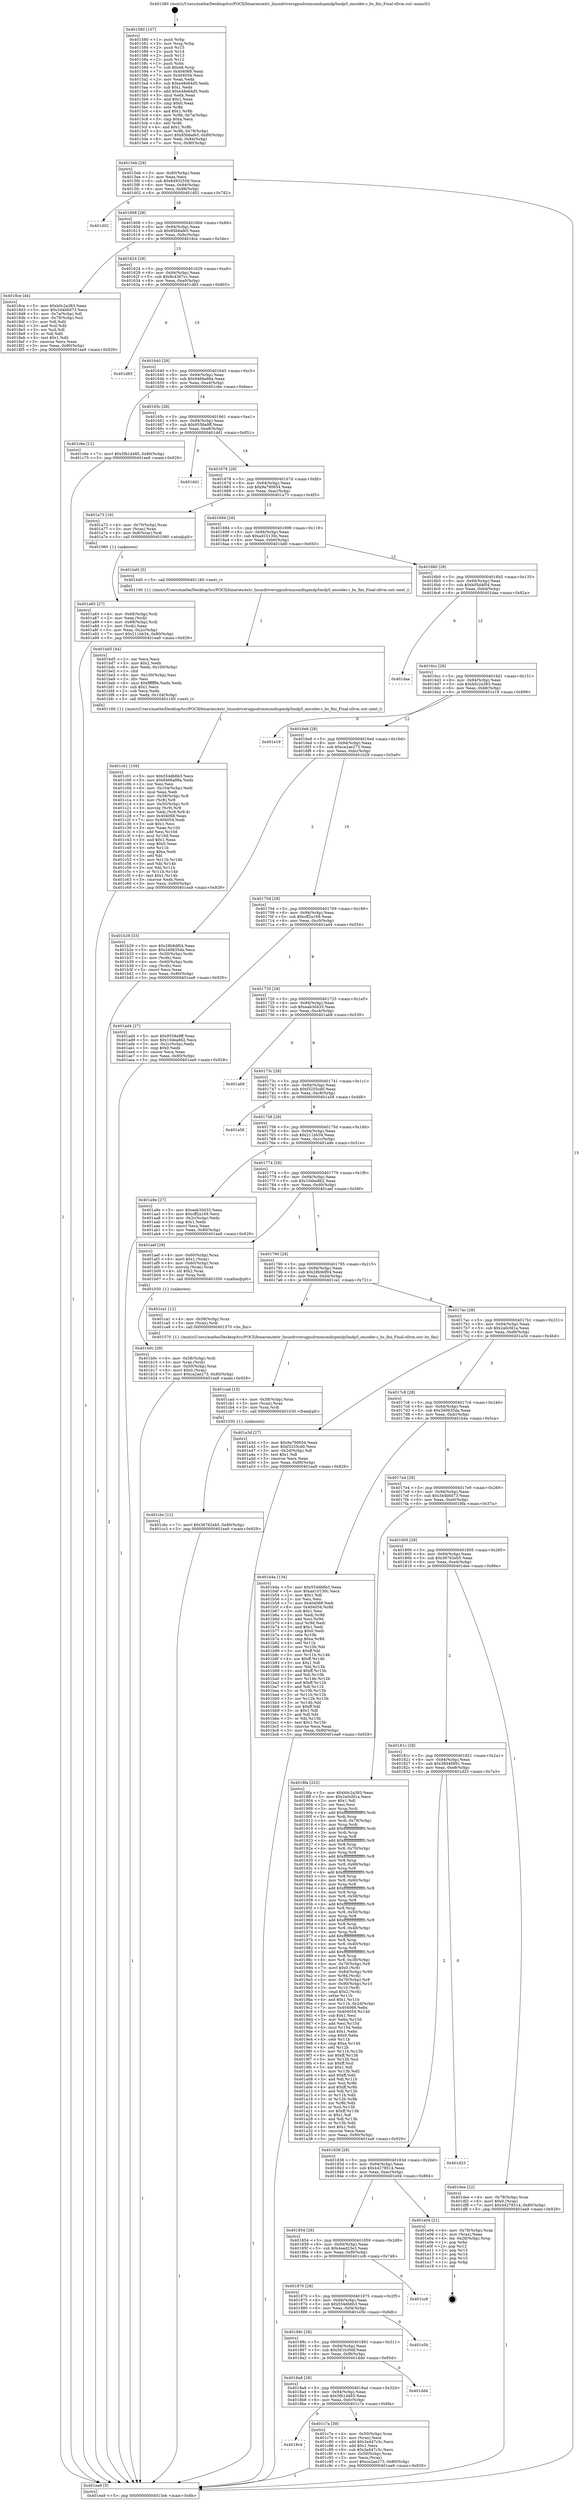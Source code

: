 digraph "0x401580" {
  label = "0x401580 (/mnt/c/Users/mathe/Desktop/tcc/POCII/binaries/extr_linuxdriversgpudrmmsmdispmdp5mdp5_encoder.c_bs_fini_Final-ollvm.out::main(0))"
  labelloc = "t"
  node[shape=record]

  Entry [label="",width=0.3,height=0.3,shape=circle,fillcolor=black,style=filled]
  "0x4015eb" [label="{
     0x4015eb [29]\l
     | [instrs]\l
     &nbsp;&nbsp;0x4015eb \<+3\>: mov -0x80(%rbp),%eax\l
     &nbsp;&nbsp;0x4015ee \<+2\>: mov %eax,%ecx\l
     &nbsp;&nbsp;0x4015f0 \<+6\>: sub $0x84932556,%ecx\l
     &nbsp;&nbsp;0x4015f6 \<+6\>: mov %eax,-0x94(%rbp)\l
     &nbsp;&nbsp;0x4015fc \<+6\>: mov %ecx,-0x98(%rbp)\l
     &nbsp;&nbsp;0x401602 \<+6\>: je 0000000000401d02 \<main+0x782\>\l
  }"]
  "0x401d02" [label="{
     0x401d02\l
  }", style=dashed]
  "0x401608" [label="{
     0x401608 [28]\l
     | [instrs]\l
     &nbsp;&nbsp;0x401608 \<+5\>: jmp 000000000040160d \<main+0x8d\>\l
     &nbsp;&nbsp;0x40160d \<+6\>: mov -0x94(%rbp),%eax\l
     &nbsp;&nbsp;0x401613 \<+5\>: sub $0x85b6afe5,%eax\l
     &nbsp;&nbsp;0x401618 \<+6\>: mov %eax,-0x9c(%rbp)\l
     &nbsp;&nbsp;0x40161e \<+6\>: je 00000000004018ce \<main+0x34e\>\l
  }"]
  Exit [label="",width=0.3,height=0.3,shape=circle,fillcolor=black,style=filled,peripheries=2]
  "0x4018ce" [label="{
     0x4018ce [44]\l
     | [instrs]\l
     &nbsp;&nbsp;0x4018ce \<+5\>: mov $0xb0c2a383,%eax\l
     &nbsp;&nbsp;0x4018d3 \<+5\>: mov $0x344b6d73,%ecx\l
     &nbsp;&nbsp;0x4018d8 \<+3\>: mov -0x7a(%rbp),%dl\l
     &nbsp;&nbsp;0x4018db \<+4\>: mov -0x79(%rbp),%sil\l
     &nbsp;&nbsp;0x4018df \<+3\>: mov %dl,%dil\l
     &nbsp;&nbsp;0x4018e2 \<+3\>: and %sil,%dil\l
     &nbsp;&nbsp;0x4018e5 \<+3\>: xor %sil,%dl\l
     &nbsp;&nbsp;0x4018e8 \<+3\>: or %dl,%dil\l
     &nbsp;&nbsp;0x4018eb \<+4\>: test $0x1,%dil\l
     &nbsp;&nbsp;0x4018ef \<+3\>: cmovne %ecx,%eax\l
     &nbsp;&nbsp;0x4018f2 \<+3\>: mov %eax,-0x80(%rbp)\l
     &nbsp;&nbsp;0x4018f5 \<+5\>: jmp 0000000000401ea9 \<main+0x929\>\l
  }"]
  "0x401624" [label="{
     0x401624 [28]\l
     | [instrs]\l
     &nbsp;&nbsp;0x401624 \<+5\>: jmp 0000000000401629 \<main+0xa9\>\l
     &nbsp;&nbsp;0x401629 \<+6\>: mov -0x94(%rbp),%eax\l
     &nbsp;&nbsp;0x40162f \<+5\>: sub $0x8c4367cc,%eax\l
     &nbsp;&nbsp;0x401634 \<+6\>: mov %eax,-0xa0(%rbp)\l
     &nbsp;&nbsp;0x40163a \<+6\>: je 0000000000401d83 \<main+0x803\>\l
  }"]
  "0x401ea9" [label="{
     0x401ea9 [5]\l
     | [instrs]\l
     &nbsp;&nbsp;0x401ea9 \<+5\>: jmp 00000000004015eb \<main+0x6b\>\l
  }"]
  "0x401580" [label="{
     0x401580 [107]\l
     | [instrs]\l
     &nbsp;&nbsp;0x401580 \<+1\>: push %rbp\l
     &nbsp;&nbsp;0x401581 \<+3\>: mov %rsp,%rbp\l
     &nbsp;&nbsp;0x401584 \<+2\>: push %r15\l
     &nbsp;&nbsp;0x401586 \<+2\>: push %r14\l
     &nbsp;&nbsp;0x401588 \<+2\>: push %r13\l
     &nbsp;&nbsp;0x40158a \<+2\>: push %r12\l
     &nbsp;&nbsp;0x40158c \<+1\>: push %rbx\l
     &nbsp;&nbsp;0x40158d \<+7\>: sub $0xe8,%rsp\l
     &nbsp;&nbsp;0x401594 \<+7\>: mov 0x404068,%eax\l
     &nbsp;&nbsp;0x40159b \<+7\>: mov 0x404054,%ecx\l
     &nbsp;&nbsp;0x4015a2 \<+2\>: mov %eax,%edx\l
     &nbsp;&nbsp;0x4015a4 \<+6\>: sub $0xe48e64d5,%edx\l
     &nbsp;&nbsp;0x4015aa \<+3\>: sub $0x1,%edx\l
     &nbsp;&nbsp;0x4015ad \<+6\>: add $0xe48e64d5,%edx\l
     &nbsp;&nbsp;0x4015b3 \<+3\>: imul %edx,%eax\l
     &nbsp;&nbsp;0x4015b6 \<+3\>: and $0x1,%eax\l
     &nbsp;&nbsp;0x4015b9 \<+3\>: cmp $0x0,%eax\l
     &nbsp;&nbsp;0x4015bc \<+4\>: sete %r8b\l
     &nbsp;&nbsp;0x4015c0 \<+4\>: and $0x1,%r8b\l
     &nbsp;&nbsp;0x4015c4 \<+4\>: mov %r8b,-0x7a(%rbp)\l
     &nbsp;&nbsp;0x4015c8 \<+3\>: cmp $0xa,%ecx\l
     &nbsp;&nbsp;0x4015cb \<+4\>: setl %r8b\l
     &nbsp;&nbsp;0x4015cf \<+4\>: and $0x1,%r8b\l
     &nbsp;&nbsp;0x4015d3 \<+4\>: mov %r8b,-0x79(%rbp)\l
     &nbsp;&nbsp;0x4015d7 \<+7\>: movl $0x85b6afe5,-0x80(%rbp)\l
     &nbsp;&nbsp;0x4015de \<+6\>: mov %edi,-0x84(%rbp)\l
     &nbsp;&nbsp;0x4015e4 \<+7\>: mov %rsi,-0x90(%rbp)\l
  }"]
  "0x401cbc" [label="{
     0x401cbc [12]\l
     | [instrs]\l
     &nbsp;&nbsp;0x401cbc \<+7\>: movl $0x36762eb5,-0x80(%rbp)\l
     &nbsp;&nbsp;0x401cc3 \<+5\>: jmp 0000000000401ea9 \<main+0x929\>\l
  }"]
  "0x401d83" [label="{
     0x401d83\l
  }", style=dashed]
  "0x401640" [label="{
     0x401640 [28]\l
     | [instrs]\l
     &nbsp;&nbsp;0x401640 \<+5\>: jmp 0000000000401645 \<main+0xc5\>\l
     &nbsp;&nbsp;0x401645 \<+6\>: mov -0x94(%rbp),%eax\l
     &nbsp;&nbsp;0x40164b \<+5\>: sub $0x9466a88a,%eax\l
     &nbsp;&nbsp;0x401650 \<+6\>: mov %eax,-0xa4(%rbp)\l
     &nbsp;&nbsp;0x401656 \<+6\>: je 0000000000401c6e \<main+0x6ee\>\l
  }"]
  "0x401cad" [label="{
     0x401cad [15]\l
     | [instrs]\l
     &nbsp;&nbsp;0x401cad \<+4\>: mov -0x58(%rbp),%rax\l
     &nbsp;&nbsp;0x401cb1 \<+3\>: mov (%rax),%rax\l
     &nbsp;&nbsp;0x401cb4 \<+3\>: mov %rax,%rdi\l
     &nbsp;&nbsp;0x401cb7 \<+5\>: call 0000000000401030 \<free@plt\>\l
     | [calls]\l
     &nbsp;&nbsp;0x401030 \{1\} (unknown)\l
  }"]
  "0x401c6e" [label="{
     0x401c6e [12]\l
     | [instrs]\l
     &nbsp;&nbsp;0x401c6e \<+7\>: movl $0x5fb1d485,-0x80(%rbp)\l
     &nbsp;&nbsp;0x401c75 \<+5\>: jmp 0000000000401ea9 \<main+0x929\>\l
  }"]
  "0x40165c" [label="{
     0x40165c [28]\l
     | [instrs]\l
     &nbsp;&nbsp;0x40165c \<+5\>: jmp 0000000000401661 \<main+0xe1\>\l
     &nbsp;&nbsp;0x401661 \<+6\>: mov -0x94(%rbp),%eax\l
     &nbsp;&nbsp;0x401667 \<+5\>: sub $0x9558a9ff,%eax\l
     &nbsp;&nbsp;0x40166c \<+6\>: mov %eax,-0xa8(%rbp)\l
     &nbsp;&nbsp;0x401672 \<+6\>: je 0000000000401dd1 \<main+0x851\>\l
  }"]
  "0x4018c4" [label="{
     0x4018c4\l
  }", style=dashed]
  "0x401dd1" [label="{
     0x401dd1\l
  }", style=dashed]
  "0x401678" [label="{
     0x401678 [28]\l
     | [instrs]\l
     &nbsp;&nbsp;0x401678 \<+5\>: jmp 000000000040167d \<main+0xfd\>\l
     &nbsp;&nbsp;0x40167d \<+6\>: mov -0x94(%rbp),%eax\l
     &nbsp;&nbsp;0x401683 \<+5\>: sub $0x9a790654,%eax\l
     &nbsp;&nbsp;0x401688 \<+6\>: mov %eax,-0xac(%rbp)\l
     &nbsp;&nbsp;0x40168e \<+6\>: je 0000000000401a73 \<main+0x4f3\>\l
  }"]
  "0x401c7a" [label="{
     0x401c7a [39]\l
     | [instrs]\l
     &nbsp;&nbsp;0x401c7a \<+4\>: mov -0x50(%rbp),%rax\l
     &nbsp;&nbsp;0x401c7e \<+2\>: mov (%rax),%ecx\l
     &nbsp;&nbsp;0x401c80 \<+6\>: add $0x3a447c3c,%ecx\l
     &nbsp;&nbsp;0x401c86 \<+3\>: add $0x1,%ecx\l
     &nbsp;&nbsp;0x401c89 \<+6\>: sub $0x3a447c3c,%ecx\l
     &nbsp;&nbsp;0x401c8f \<+4\>: mov -0x50(%rbp),%rax\l
     &nbsp;&nbsp;0x401c93 \<+2\>: mov %ecx,(%rax)\l
     &nbsp;&nbsp;0x401c95 \<+7\>: movl $0xca2ae273,-0x80(%rbp)\l
     &nbsp;&nbsp;0x401c9c \<+5\>: jmp 0000000000401ea9 \<main+0x929\>\l
  }"]
  "0x401a73" [label="{
     0x401a73 [16]\l
     | [instrs]\l
     &nbsp;&nbsp;0x401a73 \<+4\>: mov -0x70(%rbp),%rax\l
     &nbsp;&nbsp;0x401a77 \<+3\>: mov (%rax),%rax\l
     &nbsp;&nbsp;0x401a7a \<+4\>: mov 0x8(%rax),%rdi\l
     &nbsp;&nbsp;0x401a7e \<+5\>: call 0000000000401060 \<atoi@plt\>\l
     | [calls]\l
     &nbsp;&nbsp;0x401060 \{1\} (unknown)\l
  }"]
  "0x401694" [label="{
     0x401694 [28]\l
     | [instrs]\l
     &nbsp;&nbsp;0x401694 \<+5\>: jmp 0000000000401699 \<main+0x119\>\l
     &nbsp;&nbsp;0x401699 \<+6\>: mov -0x94(%rbp),%eax\l
     &nbsp;&nbsp;0x40169f \<+5\>: sub $0xad10130c,%eax\l
     &nbsp;&nbsp;0x4016a4 \<+6\>: mov %eax,-0xb0(%rbp)\l
     &nbsp;&nbsp;0x4016aa \<+6\>: je 0000000000401bd0 \<main+0x650\>\l
  }"]
  "0x4018a8" [label="{
     0x4018a8 [28]\l
     | [instrs]\l
     &nbsp;&nbsp;0x4018a8 \<+5\>: jmp 00000000004018ad \<main+0x32d\>\l
     &nbsp;&nbsp;0x4018ad \<+6\>: mov -0x94(%rbp),%eax\l
     &nbsp;&nbsp;0x4018b3 \<+5\>: sub $0x5fb1d485,%eax\l
     &nbsp;&nbsp;0x4018b8 \<+6\>: mov %eax,-0xfc(%rbp)\l
     &nbsp;&nbsp;0x4018be \<+6\>: je 0000000000401c7a \<main+0x6fa\>\l
  }"]
  "0x401bd0" [label="{
     0x401bd0 [5]\l
     | [instrs]\l
     &nbsp;&nbsp;0x401bd0 \<+5\>: call 0000000000401160 \<next_i\>\l
     | [calls]\l
     &nbsp;&nbsp;0x401160 \{1\} (/mnt/c/Users/mathe/Desktop/tcc/POCII/binaries/extr_linuxdriversgpudrmmsmdispmdp5mdp5_encoder.c_bs_fini_Final-ollvm.out::next_i)\l
  }"]
  "0x4016b0" [label="{
     0x4016b0 [28]\l
     | [instrs]\l
     &nbsp;&nbsp;0x4016b0 \<+5\>: jmp 00000000004016b5 \<main+0x135\>\l
     &nbsp;&nbsp;0x4016b5 \<+6\>: mov -0x94(%rbp),%eax\l
     &nbsp;&nbsp;0x4016bb \<+5\>: sub $0xb05d4f04,%eax\l
     &nbsp;&nbsp;0x4016c0 \<+6\>: mov %eax,-0xb4(%rbp)\l
     &nbsp;&nbsp;0x4016c6 \<+6\>: je 0000000000401daa \<main+0x82a\>\l
  }"]
  "0x401ddd" [label="{
     0x401ddd\l
  }", style=dashed]
  "0x401daa" [label="{
     0x401daa\l
  }", style=dashed]
  "0x4016cc" [label="{
     0x4016cc [28]\l
     | [instrs]\l
     &nbsp;&nbsp;0x4016cc \<+5\>: jmp 00000000004016d1 \<main+0x151\>\l
     &nbsp;&nbsp;0x4016d1 \<+6\>: mov -0x94(%rbp),%eax\l
     &nbsp;&nbsp;0x4016d7 \<+5\>: sub $0xb0c2a383,%eax\l
     &nbsp;&nbsp;0x4016dc \<+6\>: mov %eax,-0xb8(%rbp)\l
     &nbsp;&nbsp;0x4016e2 \<+6\>: je 0000000000401e19 \<main+0x899\>\l
  }"]
  "0x40188c" [label="{
     0x40188c [28]\l
     | [instrs]\l
     &nbsp;&nbsp;0x40188c \<+5\>: jmp 0000000000401891 \<main+0x311\>\l
     &nbsp;&nbsp;0x401891 \<+6\>: mov -0x94(%rbp),%eax\l
     &nbsp;&nbsp;0x401897 \<+5\>: sub $0x561b30df,%eax\l
     &nbsp;&nbsp;0x40189c \<+6\>: mov %eax,-0xf8(%rbp)\l
     &nbsp;&nbsp;0x4018a2 \<+6\>: je 0000000000401ddd \<main+0x85d\>\l
  }"]
  "0x401e19" [label="{
     0x401e19\l
  }", style=dashed]
  "0x4016e8" [label="{
     0x4016e8 [28]\l
     | [instrs]\l
     &nbsp;&nbsp;0x4016e8 \<+5\>: jmp 00000000004016ed \<main+0x16d\>\l
     &nbsp;&nbsp;0x4016ed \<+6\>: mov -0x94(%rbp),%eax\l
     &nbsp;&nbsp;0x4016f3 \<+5\>: sub $0xca2ae273,%eax\l
     &nbsp;&nbsp;0x4016f8 \<+6\>: mov %eax,-0xbc(%rbp)\l
     &nbsp;&nbsp;0x4016fe \<+6\>: je 0000000000401b29 \<main+0x5a9\>\l
  }"]
  "0x401e5b" [label="{
     0x401e5b\l
  }", style=dashed]
  "0x401b29" [label="{
     0x401b29 [33]\l
     | [instrs]\l
     &nbsp;&nbsp;0x401b29 \<+5\>: mov $0x28b9df04,%eax\l
     &nbsp;&nbsp;0x401b2e \<+5\>: mov $0x340635da,%ecx\l
     &nbsp;&nbsp;0x401b33 \<+4\>: mov -0x50(%rbp),%rdx\l
     &nbsp;&nbsp;0x401b37 \<+2\>: mov (%rdx),%esi\l
     &nbsp;&nbsp;0x401b39 \<+4\>: mov -0x60(%rbp),%rdx\l
     &nbsp;&nbsp;0x401b3d \<+2\>: cmp (%rdx),%esi\l
     &nbsp;&nbsp;0x401b3f \<+3\>: cmovl %ecx,%eax\l
     &nbsp;&nbsp;0x401b42 \<+3\>: mov %eax,-0x80(%rbp)\l
     &nbsp;&nbsp;0x401b45 \<+5\>: jmp 0000000000401ea9 \<main+0x929\>\l
  }"]
  "0x401704" [label="{
     0x401704 [28]\l
     | [instrs]\l
     &nbsp;&nbsp;0x401704 \<+5\>: jmp 0000000000401709 \<main+0x189\>\l
     &nbsp;&nbsp;0x401709 \<+6\>: mov -0x94(%rbp),%eax\l
     &nbsp;&nbsp;0x40170f \<+5\>: sub $0xcff2a169,%eax\l
     &nbsp;&nbsp;0x401714 \<+6\>: mov %eax,-0xc0(%rbp)\l
     &nbsp;&nbsp;0x40171a \<+6\>: je 0000000000401ad4 \<main+0x554\>\l
  }"]
  "0x401870" [label="{
     0x401870 [28]\l
     | [instrs]\l
     &nbsp;&nbsp;0x401870 \<+5\>: jmp 0000000000401875 \<main+0x2f5\>\l
     &nbsp;&nbsp;0x401875 \<+6\>: mov -0x94(%rbp),%eax\l
     &nbsp;&nbsp;0x40187b \<+5\>: sub $0x554db6b3,%eax\l
     &nbsp;&nbsp;0x401880 \<+6\>: mov %eax,-0xf4(%rbp)\l
     &nbsp;&nbsp;0x401886 \<+6\>: je 0000000000401e5b \<main+0x8db\>\l
  }"]
  "0x401ad4" [label="{
     0x401ad4 [27]\l
     | [instrs]\l
     &nbsp;&nbsp;0x401ad4 \<+5\>: mov $0x9558a9ff,%eax\l
     &nbsp;&nbsp;0x401ad9 \<+5\>: mov $0x10dea8b2,%ecx\l
     &nbsp;&nbsp;0x401ade \<+3\>: mov -0x2c(%rbp),%edx\l
     &nbsp;&nbsp;0x401ae1 \<+3\>: cmp $0x0,%edx\l
     &nbsp;&nbsp;0x401ae4 \<+3\>: cmove %ecx,%eax\l
     &nbsp;&nbsp;0x401ae7 \<+3\>: mov %eax,-0x80(%rbp)\l
     &nbsp;&nbsp;0x401aea \<+5\>: jmp 0000000000401ea9 \<main+0x929\>\l
  }"]
  "0x401720" [label="{
     0x401720 [28]\l
     | [instrs]\l
     &nbsp;&nbsp;0x401720 \<+5\>: jmp 0000000000401725 \<main+0x1a5\>\l
     &nbsp;&nbsp;0x401725 \<+6\>: mov -0x94(%rbp),%eax\l
     &nbsp;&nbsp;0x40172b \<+5\>: sub $0xeab3d433,%eax\l
     &nbsp;&nbsp;0x401730 \<+6\>: mov %eax,-0xc4(%rbp)\l
     &nbsp;&nbsp;0x401736 \<+6\>: je 0000000000401ab9 \<main+0x539\>\l
  }"]
  "0x401cc8" [label="{
     0x401cc8\l
  }", style=dashed]
  "0x401ab9" [label="{
     0x401ab9\l
  }", style=dashed]
  "0x40173c" [label="{
     0x40173c [28]\l
     | [instrs]\l
     &nbsp;&nbsp;0x40173c \<+5\>: jmp 0000000000401741 \<main+0x1c1\>\l
     &nbsp;&nbsp;0x401741 \<+6\>: mov -0x94(%rbp),%eax\l
     &nbsp;&nbsp;0x401747 \<+5\>: sub $0xf3255cd0,%eax\l
     &nbsp;&nbsp;0x40174c \<+6\>: mov %eax,-0xc8(%rbp)\l
     &nbsp;&nbsp;0x401752 \<+6\>: je 0000000000401a58 \<main+0x4d8\>\l
  }"]
  "0x401854" [label="{
     0x401854 [28]\l
     | [instrs]\l
     &nbsp;&nbsp;0x401854 \<+5\>: jmp 0000000000401859 \<main+0x2d9\>\l
     &nbsp;&nbsp;0x401859 \<+6\>: mov -0x94(%rbp),%eax\l
     &nbsp;&nbsp;0x40185f \<+5\>: sub $0x4eed23e3,%eax\l
     &nbsp;&nbsp;0x401864 \<+6\>: mov %eax,-0xf0(%rbp)\l
     &nbsp;&nbsp;0x40186a \<+6\>: je 0000000000401cc8 \<main+0x748\>\l
  }"]
  "0x401a58" [label="{
     0x401a58\l
  }", style=dashed]
  "0x401758" [label="{
     0x401758 [28]\l
     | [instrs]\l
     &nbsp;&nbsp;0x401758 \<+5\>: jmp 000000000040175d \<main+0x1dd\>\l
     &nbsp;&nbsp;0x40175d \<+6\>: mov -0x94(%rbp),%eax\l
     &nbsp;&nbsp;0x401763 \<+5\>: sub $0x211bb34,%eax\l
     &nbsp;&nbsp;0x401768 \<+6\>: mov %eax,-0xcc(%rbp)\l
     &nbsp;&nbsp;0x40176e \<+6\>: je 0000000000401a9e \<main+0x51e\>\l
  }"]
  "0x401e04" [label="{
     0x401e04 [21]\l
     | [instrs]\l
     &nbsp;&nbsp;0x401e04 \<+4\>: mov -0x78(%rbp),%rax\l
     &nbsp;&nbsp;0x401e08 \<+2\>: mov (%rax),%eax\l
     &nbsp;&nbsp;0x401e0a \<+4\>: lea -0x28(%rbp),%rsp\l
     &nbsp;&nbsp;0x401e0e \<+1\>: pop %rbx\l
     &nbsp;&nbsp;0x401e0f \<+2\>: pop %r12\l
     &nbsp;&nbsp;0x401e11 \<+2\>: pop %r13\l
     &nbsp;&nbsp;0x401e13 \<+2\>: pop %r14\l
     &nbsp;&nbsp;0x401e15 \<+2\>: pop %r15\l
     &nbsp;&nbsp;0x401e17 \<+1\>: pop %rbp\l
     &nbsp;&nbsp;0x401e18 \<+1\>: ret\l
  }"]
  "0x401a9e" [label="{
     0x401a9e [27]\l
     | [instrs]\l
     &nbsp;&nbsp;0x401a9e \<+5\>: mov $0xeab3d433,%eax\l
     &nbsp;&nbsp;0x401aa3 \<+5\>: mov $0xcff2a169,%ecx\l
     &nbsp;&nbsp;0x401aa8 \<+3\>: mov -0x2c(%rbp),%edx\l
     &nbsp;&nbsp;0x401aab \<+3\>: cmp $0x1,%edx\l
     &nbsp;&nbsp;0x401aae \<+3\>: cmovl %ecx,%eax\l
     &nbsp;&nbsp;0x401ab1 \<+3\>: mov %eax,-0x80(%rbp)\l
     &nbsp;&nbsp;0x401ab4 \<+5\>: jmp 0000000000401ea9 \<main+0x929\>\l
  }"]
  "0x401774" [label="{
     0x401774 [28]\l
     | [instrs]\l
     &nbsp;&nbsp;0x401774 \<+5\>: jmp 0000000000401779 \<main+0x1f9\>\l
     &nbsp;&nbsp;0x401779 \<+6\>: mov -0x94(%rbp),%eax\l
     &nbsp;&nbsp;0x40177f \<+5\>: sub $0x10dea8b2,%eax\l
     &nbsp;&nbsp;0x401784 \<+6\>: mov %eax,-0xd0(%rbp)\l
     &nbsp;&nbsp;0x40178a \<+6\>: je 0000000000401aef \<main+0x56f\>\l
  }"]
  "0x401838" [label="{
     0x401838 [28]\l
     | [instrs]\l
     &nbsp;&nbsp;0x401838 \<+5\>: jmp 000000000040183d \<main+0x2bd\>\l
     &nbsp;&nbsp;0x40183d \<+6\>: mov -0x94(%rbp),%eax\l
     &nbsp;&nbsp;0x401843 \<+5\>: sub $0x44278514,%eax\l
     &nbsp;&nbsp;0x401848 \<+6\>: mov %eax,-0xec(%rbp)\l
     &nbsp;&nbsp;0x40184e \<+6\>: je 0000000000401e04 \<main+0x884\>\l
  }"]
  "0x401aef" [label="{
     0x401aef [29]\l
     | [instrs]\l
     &nbsp;&nbsp;0x401aef \<+4\>: mov -0x60(%rbp),%rax\l
     &nbsp;&nbsp;0x401af3 \<+6\>: movl $0x1,(%rax)\l
     &nbsp;&nbsp;0x401af9 \<+4\>: mov -0x60(%rbp),%rax\l
     &nbsp;&nbsp;0x401afd \<+3\>: movslq (%rax),%rax\l
     &nbsp;&nbsp;0x401b00 \<+4\>: shl $0x2,%rax\l
     &nbsp;&nbsp;0x401b04 \<+3\>: mov %rax,%rdi\l
     &nbsp;&nbsp;0x401b07 \<+5\>: call 0000000000401050 \<malloc@plt\>\l
     | [calls]\l
     &nbsp;&nbsp;0x401050 \{1\} (unknown)\l
  }"]
  "0x401790" [label="{
     0x401790 [28]\l
     | [instrs]\l
     &nbsp;&nbsp;0x401790 \<+5\>: jmp 0000000000401795 \<main+0x215\>\l
     &nbsp;&nbsp;0x401795 \<+6\>: mov -0x94(%rbp),%eax\l
     &nbsp;&nbsp;0x40179b \<+5\>: sub $0x28b9df04,%eax\l
     &nbsp;&nbsp;0x4017a0 \<+6\>: mov %eax,-0xd4(%rbp)\l
     &nbsp;&nbsp;0x4017a6 \<+6\>: je 0000000000401ca1 \<main+0x721\>\l
  }"]
  "0x401d23" [label="{
     0x401d23\l
  }", style=dashed]
  "0x401ca1" [label="{
     0x401ca1 [12]\l
     | [instrs]\l
     &nbsp;&nbsp;0x401ca1 \<+4\>: mov -0x58(%rbp),%rax\l
     &nbsp;&nbsp;0x401ca5 \<+3\>: mov (%rax),%rdi\l
     &nbsp;&nbsp;0x401ca8 \<+5\>: call 0000000000401570 \<bs_fini\>\l
     | [calls]\l
     &nbsp;&nbsp;0x401570 \{1\} (/mnt/c/Users/mathe/Desktop/tcc/POCII/binaries/extr_linuxdriversgpudrmmsmdispmdp5mdp5_encoder.c_bs_fini_Final-ollvm.out::bs_fini)\l
  }"]
  "0x4017ac" [label="{
     0x4017ac [28]\l
     | [instrs]\l
     &nbsp;&nbsp;0x4017ac \<+5\>: jmp 00000000004017b1 \<main+0x231\>\l
     &nbsp;&nbsp;0x4017b1 \<+6\>: mov -0x94(%rbp),%eax\l
     &nbsp;&nbsp;0x4017b7 \<+5\>: sub $0x2a0cfd1a,%eax\l
     &nbsp;&nbsp;0x4017bc \<+6\>: mov %eax,-0xd8(%rbp)\l
     &nbsp;&nbsp;0x4017c2 \<+6\>: je 0000000000401a3d \<main+0x4bd\>\l
  }"]
  "0x40181c" [label="{
     0x40181c [28]\l
     | [instrs]\l
     &nbsp;&nbsp;0x40181c \<+5\>: jmp 0000000000401821 \<main+0x2a1\>\l
     &nbsp;&nbsp;0x401821 \<+6\>: mov -0x94(%rbp),%eax\l
     &nbsp;&nbsp;0x401827 \<+5\>: sub $0x38d46891,%eax\l
     &nbsp;&nbsp;0x40182c \<+6\>: mov %eax,-0xe8(%rbp)\l
     &nbsp;&nbsp;0x401832 \<+6\>: je 0000000000401d23 \<main+0x7a3\>\l
  }"]
  "0x401a3d" [label="{
     0x401a3d [27]\l
     | [instrs]\l
     &nbsp;&nbsp;0x401a3d \<+5\>: mov $0x9a790654,%eax\l
     &nbsp;&nbsp;0x401a42 \<+5\>: mov $0xf3255cd0,%ecx\l
     &nbsp;&nbsp;0x401a47 \<+3\>: mov -0x2d(%rbp),%dl\l
     &nbsp;&nbsp;0x401a4a \<+3\>: test $0x1,%dl\l
     &nbsp;&nbsp;0x401a4d \<+3\>: cmovne %ecx,%eax\l
     &nbsp;&nbsp;0x401a50 \<+3\>: mov %eax,-0x80(%rbp)\l
     &nbsp;&nbsp;0x401a53 \<+5\>: jmp 0000000000401ea9 \<main+0x929\>\l
  }"]
  "0x4017c8" [label="{
     0x4017c8 [28]\l
     | [instrs]\l
     &nbsp;&nbsp;0x4017c8 \<+5\>: jmp 00000000004017cd \<main+0x24d\>\l
     &nbsp;&nbsp;0x4017cd \<+6\>: mov -0x94(%rbp),%eax\l
     &nbsp;&nbsp;0x4017d3 \<+5\>: sub $0x340635da,%eax\l
     &nbsp;&nbsp;0x4017d8 \<+6\>: mov %eax,-0xdc(%rbp)\l
     &nbsp;&nbsp;0x4017de \<+6\>: je 0000000000401b4a \<main+0x5ca\>\l
  }"]
  "0x401dee" [label="{
     0x401dee [22]\l
     | [instrs]\l
     &nbsp;&nbsp;0x401dee \<+4\>: mov -0x78(%rbp),%rax\l
     &nbsp;&nbsp;0x401df2 \<+6\>: movl $0x0,(%rax)\l
     &nbsp;&nbsp;0x401df8 \<+7\>: movl $0x44278514,-0x80(%rbp)\l
     &nbsp;&nbsp;0x401dff \<+5\>: jmp 0000000000401ea9 \<main+0x929\>\l
  }"]
  "0x401b4a" [label="{
     0x401b4a [134]\l
     | [instrs]\l
     &nbsp;&nbsp;0x401b4a \<+5\>: mov $0x554db6b3,%eax\l
     &nbsp;&nbsp;0x401b4f \<+5\>: mov $0xad10130c,%ecx\l
     &nbsp;&nbsp;0x401b54 \<+2\>: mov $0x1,%dl\l
     &nbsp;&nbsp;0x401b56 \<+2\>: xor %esi,%esi\l
     &nbsp;&nbsp;0x401b58 \<+7\>: mov 0x404068,%edi\l
     &nbsp;&nbsp;0x401b5f \<+8\>: mov 0x404054,%r8d\l
     &nbsp;&nbsp;0x401b67 \<+3\>: sub $0x1,%esi\l
     &nbsp;&nbsp;0x401b6a \<+3\>: mov %edi,%r9d\l
     &nbsp;&nbsp;0x401b6d \<+3\>: add %esi,%r9d\l
     &nbsp;&nbsp;0x401b70 \<+4\>: imul %r9d,%edi\l
     &nbsp;&nbsp;0x401b74 \<+3\>: and $0x1,%edi\l
     &nbsp;&nbsp;0x401b77 \<+3\>: cmp $0x0,%edi\l
     &nbsp;&nbsp;0x401b7a \<+4\>: sete %r10b\l
     &nbsp;&nbsp;0x401b7e \<+4\>: cmp $0xa,%r8d\l
     &nbsp;&nbsp;0x401b82 \<+4\>: setl %r11b\l
     &nbsp;&nbsp;0x401b86 \<+3\>: mov %r10b,%bl\l
     &nbsp;&nbsp;0x401b89 \<+3\>: xor $0xff,%bl\l
     &nbsp;&nbsp;0x401b8c \<+3\>: mov %r11b,%r14b\l
     &nbsp;&nbsp;0x401b8f \<+4\>: xor $0xff,%r14b\l
     &nbsp;&nbsp;0x401b93 \<+3\>: xor $0x1,%dl\l
     &nbsp;&nbsp;0x401b96 \<+3\>: mov %bl,%r15b\l
     &nbsp;&nbsp;0x401b99 \<+4\>: and $0xff,%r15b\l
     &nbsp;&nbsp;0x401b9d \<+3\>: and %dl,%r10b\l
     &nbsp;&nbsp;0x401ba0 \<+3\>: mov %r14b,%r12b\l
     &nbsp;&nbsp;0x401ba3 \<+4\>: and $0xff,%r12b\l
     &nbsp;&nbsp;0x401ba7 \<+3\>: and %dl,%r11b\l
     &nbsp;&nbsp;0x401baa \<+3\>: or %r10b,%r15b\l
     &nbsp;&nbsp;0x401bad \<+3\>: or %r11b,%r12b\l
     &nbsp;&nbsp;0x401bb0 \<+3\>: xor %r12b,%r15b\l
     &nbsp;&nbsp;0x401bb3 \<+3\>: or %r14b,%bl\l
     &nbsp;&nbsp;0x401bb6 \<+3\>: xor $0xff,%bl\l
     &nbsp;&nbsp;0x401bb9 \<+3\>: or $0x1,%dl\l
     &nbsp;&nbsp;0x401bbc \<+2\>: and %dl,%bl\l
     &nbsp;&nbsp;0x401bbe \<+3\>: or %bl,%r15b\l
     &nbsp;&nbsp;0x401bc1 \<+4\>: test $0x1,%r15b\l
     &nbsp;&nbsp;0x401bc5 \<+3\>: cmovne %ecx,%eax\l
     &nbsp;&nbsp;0x401bc8 \<+3\>: mov %eax,-0x80(%rbp)\l
     &nbsp;&nbsp;0x401bcb \<+5\>: jmp 0000000000401ea9 \<main+0x929\>\l
  }"]
  "0x4017e4" [label="{
     0x4017e4 [28]\l
     | [instrs]\l
     &nbsp;&nbsp;0x4017e4 \<+5\>: jmp 00000000004017e9 \<main+0x269\>\l
     &nbsp;&nbsp;0x4017e9 \<+6\>: mov -0x94(%rbp),%eax\l
     &nbsp;&nbsp;0x4017ef \<+5\>: sub $0x344b6d73,%eax\l
     &nbsp;&nbsp;0x4017f4 \<+6\>: mov %eax,-0xe0(%rbp)\l
     &nbsp;&nbsp;0x4017fa \<+6\>: je 00000000004018fa \<main+0x37a\>\l
  }"]
  "0x401c01" [label="{
     0x401c01 [109]\l
     | [instrs]\l
     &nbsp;&nbsp;0x401c01 \<+5\>: mov $0x554db6b3,%ecx\l
     &nbsp;&nbsp;0x401c06 \<+5\>: mov $0x9466a88a,%edx\l
     &nbsp;&nbsp;0x401c0b \<+2\>: xor %esi,%esi\l
     &nbsp;&nbsp;0x401c0d \<+6\>: mov -0x104(%rbp),%edi\l
     &nbsp;&nbsp;0x401c13 \<+3\>: imul %eax,%edi\l
     &nbsp;&nbsp;0x401c16 \<+4\>: mov -0x58(%rbp),%r8\l
     &nbsp;&nbsp;0x401c1a \<+3\>: mov (%r8),%r8\l
     &nbsp;&nbsp;0x401c1d \<+4\>: mov -0x50(%rbp),%r9\l
     &nbsp;&nbsp;0x401c21 \<+3\>: movslq (%r9),%r9\l
     &nbsp;&nbsp;0x401c24 \<+4\>: mov %edi,(%r8,%r9,4)\l
     &nbsp;&nbsp;0x401c28 \<+7\>: mov 0x404068,%eax\l
     &nbsp;&nbsp;0x401c2f \<+7\>: mov 0x404054,%edi\l
     &nbsp;&nbsp;0x401c36 \<+3\>: sub $0x1,%esi\l
     &nbsp;&nbsp;0x401c39 \<+3\>: mov %eax,%r10d\l
     &nbsp;&nbsp;0x401c3c \<+3\>: add %esi,%r10d\l
     &nbsp;&nbsp;0x401c3f \<+4\>: imul %r10d,%eax\l
     &nbsp;&nbsp;0x401c43 \<+3\>: and $0x1,%eax\l
     &nbsp;&nbsp;0x401c46 \<+3\>: cmp $0x0,%eax\l
     &nbsp;&nbsp;0x401c49 \<+4\>: sete %r11b\l
     &nbsp;&nbsp;0x401c4d \<+3\>: cmp $0xa,%edi\l
     &nbsp;&nbsp;0x401c50 \<+3\>: setl %bl\l
     &nbsp;&nbsp;0x401c53 \<+3\>: mov %r11b,%r14b\l
     &nbsp;&nbsp;0x401c56 \<+3\>: and %bl,%r14b\l
     &nbsp;&nbsp;0x401c59 \<+3\>: xor %bl,%r11b\l
     &nbsp;&nbsp;0x401c5c \<+3\>: or %r11b,%r14b\l
     &nbsp;&nbsp;0x401c5f \<+4\>: test $0x1,%r14b\l
     &nbsp;&nbsp;0x401c63 \<+3\>: cmovne %edx,%ecx\l
     &nbsp;&nbsp;0x401c66 \<+3\>: mov %ecx,-0x80(%rbp)\l
     &nbsp;&nbsp;0x401c69 \<+5\>: jmp 0000000000401ea9 \<main+0x929\>\l
  }"]
  "0x4018fa" [label="{
     0x4018fa [323]\l
     | [instrs]\l
     &nbsp;&nbsp;0x4018fa \<+5\>: mov $0xb0c2a383,%eax\l
     &nbsp;&nbsp;0x4018ff \<+5\>: mov $0x2a0cfd1a,%ecx\l
     &nbsp;&nbsp;0x401904 \<+2\>: mov $0x1,%dl\l
     &nbsp;&nbsp;0x401906 \<+2\>: xor %esi,%esi\l
     &nbsp;&nbsp;0x401908 \<+3\>: mov %rsp,%rdi\l
     &nbsp;&nbsp;0x40190b \<+4\>: add $0xfffffffffffffff0,%rdi\l
     &nbsp;&nbsp;0x40190f \<+3\>: mov %rdi,%rsp\l
     &nbsp;&nbsp;0x401912 \<+4\>: mov %rdi,-0x78(%rbp)\l
     &nbsp;&nbsp;0x401916 \<+3\>: mov %rsp,%rdi\l
     &nbsp;&nbsp;0x401919 \<+4\>: add $0xfffffffffffffff0,%rdi\l
     &nbsp;&nbsp;0x40191d \<+3\>: mov %rdi,%rsp\l
     &nbsp;&nbsp;0x401920 \<+3\>: mov %rsp,%r8\l
     &nbsp;&nbsp;0x401923 \<+4\>: add $0xfffffffffffffff0,%r8\l
     &nbsp;&nbsp;0x401927 \<+3\>: mov %r8,%rsp\l
     &nbsp;&nbsp;0x40192a \<+4\>: mov %r8,-0x70(%rbp)\l
     &nbsp;&nbsp;0x40192e \<+3\>: mov %rsp,%r8\l
     &nbsp;&nbsp;0x401931 \<+4\>: add $0xfffffffffffffff0,%r8\l
     &nbsp;&nbsp;0x401935 \<+3\>: mov %r8,%rsp\l
     &nbsp;&nbsp;0x401938 \<+4\>: mov %r8,-0x68(%rbp)\l
     &nbsp;&nbsp;0x40193c \<+3\>: mov %rsp,%r8\l
     &nbsp;&nbsp;0x40193f \<+4\>: add $0xfffffffffffffff0,%r8\l
     &nbsp;&nbsp;0x401943 \<+3\>: mov %r8,%rsp\l
     &nbsp;&nbsp;0x401946 \<+4\>: mov %r8,-0x60(%rbp)\l
     &nbsp;&nbsp;0x40194a \<+3\>: mov %rsp,%r8\l
     &nbsp;&nbsp;0x40194d \<+4\>: add $0xfffffffffffffff0,%r8\l
     &nbsp;&nbsp;0x401951 \<+3\>: mov %r8,%rsp\l
     &nbsp;&nbsp;0x401954 \<+4\>: mov %r8,-0x58(%rbp)\l
     &nbsp;&nbsp;0x401958 \<+3\>: mov %rsp,%r8\l
     &nbsp;&nbsp;0x40195b \<+4\>: add $0xfffffffffffffff0,%r8\l
     &nbsp;&nbsp;0x40195f \<+3\>: mov %r8,%rsp\l
     &nbsp;&nbsp;0x401962 \<+4\>: mov %r8,-0x50(%rbp)\l
     &nbsp;&nbsp;0x401966 \<+3\>: mov %rsp,%r8\l
     &nbsp;&nbsp;0x401969 \<+4\>: add $0xfffffffffffffff0,%r8\l
     &nbsp;&nbsp;0x40196d \<+3\>: mov %r8,%rsp\l
     &nbsp;&nbsp;0x401970 \<+4\>: mov %r8,-0x48(%rbp)\l
     &nbsp;&nbsp;0x401974 \<+3\>: mov %rsp,%r8\l
     &nbsp;&nbsp;0x401977 \<+4\>: add $0xfffffffffffffff0,%r8\l
     &nbsp;&nbsp;0x40197b \<+3\>: mov %r8,%rsp\l
     &nbsp;&nbsp;0x40197e \<+4\>: mov %r8,-0x40(%rbp)\l
     &nbsp;&nbsp;0x401982 \<+3\>: mov %rsp,%r8\l
     &nbsp;&nbsp;0x401985 \<+4\>: add $0xfffffffffffffff0,%r8\l
     &nbsp;&nbsp;0x401989 \<+3\>: mov %r8,%rsp\l
     &nbsp;&nbsp;0x40198c \<+4\>: mov %r8,-0x38(%rbp)\l
     &nbsp;&nbsp;0x401990 \<+4\>: mov -0x78(%rbp),%r8\l
     &nbsp;&nbsp;0x401994 \<+7\>: movl $0x0,(%r8)\l
     &nbsp;&nbsp;0x40199b \<+7\>: mov -0x84(%rbp),%r9d\l
     &nbsp;&nbsp;0x4019a2 \<+3\>: mov %r9d,(%rdi)\l
     &nbsp;&nbsp;0x4019a5 \<+4\>: mov -0x70(%rbp),%r8\l
     &nbsp;&nbsp;0x4019a9 \<+7\>: mov -0x90(%rbp),%r10\l
     &nbsp;&nbsp;0x4019b0 \<+3\>: mov %r10,(%r8)\l
     &nbsp;&nbsp;0x4019b3 \<+3\>: cmpl $0x2,(%rdi)\l
     &nbsp;&nbsp;0x4019b6 \<+4\>: setne %r11b\l
     &nbsp;&nbsp;0x4019ba \<+4\>: and $0x1,%r11b\l
     &nbsp;&nbsp;0x4019be \<+4\>: mov %r11b,-0x2d(%rbp)\l
     &nbsp;&nbsp;0x4019c2 \<+7\>: mov 0x404068,%ebx\l
     &nbsp;&nbsp;0x4019c9 \<+8\>: mov 0x404054,%r14d\l
     &nbsp;&nbsp;0x4019d1 \<+3\>: sub $0x1,%esi\l
     &nbsp;&nbsp;0x4019d4 \<+3\>: mov %ebx,%r15d\l
     &nbsp;&nbsp;0x4019d7 \<+3\>: add %esi,%r15d\l
     &nbsp;&nbsp;0x4019da \<+4\>: imul %r15d,%ebx\l
     &nbsp;&nbsp;0x4019de \<+3\>: and $0x1,%ebx\l
     &nbsp;&nbsp;0x4019e1 \<+3\>: cmp $0x0,%ebx\l
     &nbsp;&nbsp;0x4019e4 \<+4\>: sete %r11b\l
     &nbsp;&nbsp;0x4019e8 \<+4\>: cmp $0xa,%r14d\l
     &nbsp;&nbsp;0x4019ec \<+4\>: setl %r12b\l
     &nbsp;&nbsp;0x4019f0 \<+3\>: mov %r11b,%r13b\l
     &nbsp;&nbsp;0x4019f3 \<+4\>: xor $0xff,%r13b\l
     &nbsp;&nbsp;0x4019f7 \<+3\>: mov %r12b,%sil\l
     &nbsp;&nbsp;0x4019fa \<+4\>: xor $0xff,%sil\l
     &nbsp;&nbsp;0x4019fe \<+3\>: xor $0x1,%dl\l
     &nbsp;&nbsp;0x401a01 \<+3\>: mov %r13b,%dil\l
     &nbsp;&nbsp;0x401a04 \<+4\>: and $0xff,%dil\l
     &nbsp;&nbsp;0x401a08 \<+3\>: and %dl,%r11b\l
     &nbsp;&nbsp;0x401a0b \<+3\>: mov %sil,%r8b\l
     &nbsp;&nbsp;0x401a0e \<+4\>: and $0xff,%r8b\l
     &nbsp;&nbsp;0x401a12 \<+3\>: and %dl,%r12b\l
     &nbsp;&nbsp;0x401a15 \<+3\>: or %r11b,%dil\l
     &nbsp;&nbsp;0x401a18 \<+3\>: or %r12b,%r8b\l
     &nbsp;&nbsp;0x401a1b \<+3\>: xor %r8b,%dil\l
     &nbsp;&nbsp;0x401a1e \<+3\>: or %sil,%r13b\l
     &nbsp;&nbsp;0x401a21 \<+4\>: xor $0xff,%r13b\l
     &nbsp;&nbsp;0x401a25 \<+3\>: or $0x1,%dl\l
     &nbsp;&nbsp;0x401a28 \<+3\>: and %dl,%r13b\l
     &nbsp;&nbsp;0x401a2b \<+3\>: or %r13b,%dil\l
     &nbsp;&nbsp;0x401a2e \<+4\>: test $0x1,%dil\l
     &nbsp;&nbsp;0x401a32 \<+3\>: cmovne %ecx,%eax\l
     &nbsp;&nbsp;0x401a35 \<+3\>: mov %eax,-0x80(%rbp)\l
     &nbsp;&nbsp;0x401a38 \<+5\>: jmp 0000000000401ea9 \<main+0x929\>\l
  }"]
  "0x401800" [label="{
     0x401800 [28]\l
     | [instrs]\l
     &nbsp;&nbsp;0x401800 \<+5\>: jmp 0000000000401805 \<main+0x285\>\l
     &nbsp;&nbsp;0x401805 \<+6\>: mov -0x94(%rbp),%eax\l
     &nbsp;&nbsp;0x40180b \<+5\>: sub $0x36762eb5,%eax\l
     &nbsp;&nbsp;0x401810 \<+6\>: mov %eax,-0xe4(%rbp)\l
     &nbsp;&nbsp;0x401816 \<+6\>: je 0000000000401dee \<main+0x86e\>\l
  }"]
  "0x401bd5" [label="{
     0x401bd5 [44]\l
     | [instrs]\l
     &nbsp;&nbsp;0x401bd5 \<+2\>: xor %ecx,%ecx\l
     &nbsp;&nbsp;0x401bd7 \<+5\>: mov $0x2,%edx\l
     &nbsp;&nbsp;0x401bdc \<+6\>: mov %edx,-0x100(%rbp)\l
     &nbsp;&nbsp;0x401be2 \<+1\>: cltd\l
     &nbsp;&nbsp;0x401be3 \<+6\>: mov -0x100(%rbp),%esi\l
     &nbsp;&nbsp;0x401be9 \<+2\>: idiv %esi\l
     &nbsp;&nbsp;0x401beb \<+6\>: imul $0xfffffffe,%edx,%edx\l
     &nbsp;&nbsp;0x401bf1 \<+3\>: sub $0x1,%ecx\l
     &nbsp;&nbsp;0x401bf4 \<+2\>: sub %ecx,%edx\l
     &nbsp;&nbsp;0x401bf6 \<+6\>: mov %edx,-0x104(%rbp)\l
     &nbsp;&nbsp;0x401bfc \<+5\>: call 0000000000401160 \<next_i\>\l
     | [calls]\l
     &nbsp;&nbsp;0x401160 \{1\} (/mnt/c/Users/mathe/Desktop/tcc/POCII/binaries/extr_linuxdriversgpudrmmsmdispmdp5mdp5_encoder.c_bs_fini_Final-ollvm.out::next_i)\l
  }"]
  "0x401a83" [label="{
     0x401a83 [27]\l
     | [instrs]\l
     &nbsp;&nbsp;0x401a83 \<+4\>: mov -0x68(%rbp),%rdi\l
     &nbsp;&nbsp;0x401a87 \<+2\>: mov %eax,(%rdi)\l
     &nbsp;&nbsp;0x401a89 \<+4\>: mov -0x68(%rbp),%rdi\l
     &nbsp;&nbsp;0x401a8d \<+2\>: mov (%rdi),%eax\l
     &nbsp;&nbsp;0x401a8f \<+3\>: mov %eax,-0x2c(%rbp)\l
     &nbsp;&nbsp;0x401a92 \<+7\>: movl $0x211bb34,-0x80(%rbp)\l
     &nbsp;&nbsp;0x401a99 \<+5\>: jmp 0000000000401ea9 \<main+0x929\>\l
  }"]
  "0x401b0c" [label="{
     0x401b0c [29]\l
     | [instrs]\l
     &nbsp;&nbsp;0x401b0c \<+4\>: mov -0x58(%rbp),%rdi\l
     &nbsp;&nbsp;0x401b10 \<+3\>: mov %rax,(%rdi)\l
     &nbsp;&nbsp;0x401b13 \<+4\>: mov -0x50(%rbp),%rax\l
     &nbsp;&nbsp;0x401b17 \<+6\>: movl $0x0,(%rax)\l
     &nbsp;&nbsp;0x401b1d \<+7\>: movl $0xca2ae273,-0x80(%rbp)\l
     &nbsp;&nbsp;0x401b24 \<+5\>: jmp 0000000000401ea9 \<main+0x929\>\l
  }"]
  Entry -> "0x401580" [label=" 1"]
  "0x4015eb" -> "0x401d02" [label=" 0"]
  "0x4015eb" -> "0x401608" [label=" 16"]
  "0x401e04" -> Exit [label=" 1"]
  "0x401608" -> "0x4018ce" [label=" 1"]
  "0x401608" -> "0x401624" [label=" 15"]
  "0x4018ce" -> "0x401ea9" [label=" 1"]
  "0x401580" -> "0x4015eb" [label=" 1"]
  "0x401ea9" -> "0x4015eb" [label=" 15"]
  "0x401dee" -> "0x401ea9" [label=" 1"]
  "0x401624" -> "0x401d83" [label=" 0"]
  "0x401624" -> "0x401640" [label=" 15"]
  "0x401cbc" -> "0x401ea9" [label=" 1"]
  "0x401640" -> "0x401c6e" [label=" 1"]
  "0x401640" -> "0x40165c" [label=" 14"]
  "0x401cad" -> "0x401cbc" [label=" 1"]
  "0x40165c" -> "0x401dd1" [label=" 0"]
  "0x40165c" -> "0x401678" [label=" 14"]
  "0x401ca1" -> "0x401cad" [label=" 1"]
  "0x401678" -> "0x401a73" [label=" 1"]
  "0x401678" -> "0x401694" [label=" 13"]
  "0x401c7a" -> "0x401ea9" [label=" 1"]
  "0x401694" -> "0x401bd0" [label=" 1"]
  "0x401694" -> "0x4016b0" [label=" 12"]
  "0x4018a8" -> "0x401c7a" [label=" 1"]
  "0x4016b0" -> "0x401daa" [label=" 0"]
  "0x4016b0" -> "0x4016cc" [label=" 12"]
  "0x4018a8" -> "0x4018c4" [label=" 0"]
  "0x4016cc" -> "0x401e19" [label=" 0"]
  "0x4016cc" -> "0x4016e8" [label=" 12"]
  "0x40188c" -> "0x401ddd" [label=" 0"]
  "0x4016e8" -> "0x401b29" [label=" 2"]
  "0x4016e8" -> "0x401704" [label=" 10"]
  "0x40188c" -> "0x4018a8" [label=" 1"]
  "0x401704" -> "0x401ad4" [label=" 1"]
  "0x401704" -> "0x401720" [label=" 9"]
  "0x401870" -> "0x401e5b" [label=" 0"]
  "0x401720" -> "0x401ab9" [label=" 0"]
  "0x401720" -> "0x40173c" [label=" 9"]
  "0x401870" -> "0x40188c" [label=" 1"]
  "0x40173c" -> "0x401a58" [label=" 0"]
  "0x40173c" -> "0x401758" [label=" 9"]
  "0x401854" -> "0x401cc8" [label=" 0"]
  "0x401758" -> "0x401a9e" [label=" 1"]
  "0x401758" -> "0x401774" [label=" 8"]
  "0x401854" -> "0x401870" [label=" 1"]
  "0x401774" -> "0x401aef" [label=" 1"]
  "0x401774" -> "0x401790" [label=" 7"]
  "0x401838" -> "0x401e04" [label=" 1"]
  "0x401790" -> "0x401ca1" [label=" 1"]
  "0x401790" -> "0x4017ac" [label=" 6"]
  "0x401838" -> "0x401854" [label=" 1"]
  "0x4017ac" -> "0x401a3d" [label=" 1"]
  "0x4017ac" -> "0x4017c8" [label=" 5"]
  "0x40181c" -> "0x401d23" [label=" 0"]
  "0x4017c8" -> "0x401b4a" [label=" 1"]
  "0x4017c8" -> "0x4017e4" [label=" 4"]
  "0x40181c" -> "0x401838" [label=" 2"]
  "0x4017e4" -> "0x4018fa" [label=" 1"]
  "0x4017e4" -> "0x401800" [label=" 3"]
  "0x401800" -> "0x401dee" [label=" 1"]
  "0x4018fa" -> "0x401ea9" [label=" 1"]
  "0x401a3d" -> "0x401ea9" [label=" 1"]
  "0x401a73" -> "0x401a83" [label=" 1"]
  "0x401a83" -> "0x401ea9" [label=" 1"]
  "0x401a9e" -> "0x401ea9" [label=" 1"]
  "0x401ad4" -> "0x401ea9" [label=" 1"]
  "0x401aef" -> "0x401b0c" [label=" 1"]
  "0x401b0c" -> "0x401ea9" [label=" 1"]
  "0x401b29" -> "0x401ea9" [label=" 2"]
  "0x401b4a" -> "0x401ea9" [label=" 1"]
  "0x401bd0" -> "0x401bd5" [label=" 1"]
  "0x401bd5" -> "0x401c01" [label=" 1"]
  "0x401c01" -> "0x401ea9" [label=" 1"]
  "0x401c6e" -> "0x401ea9" [label=" 1"]
  "0x401800" -> "0x40181c" [label=" 2"]
}
